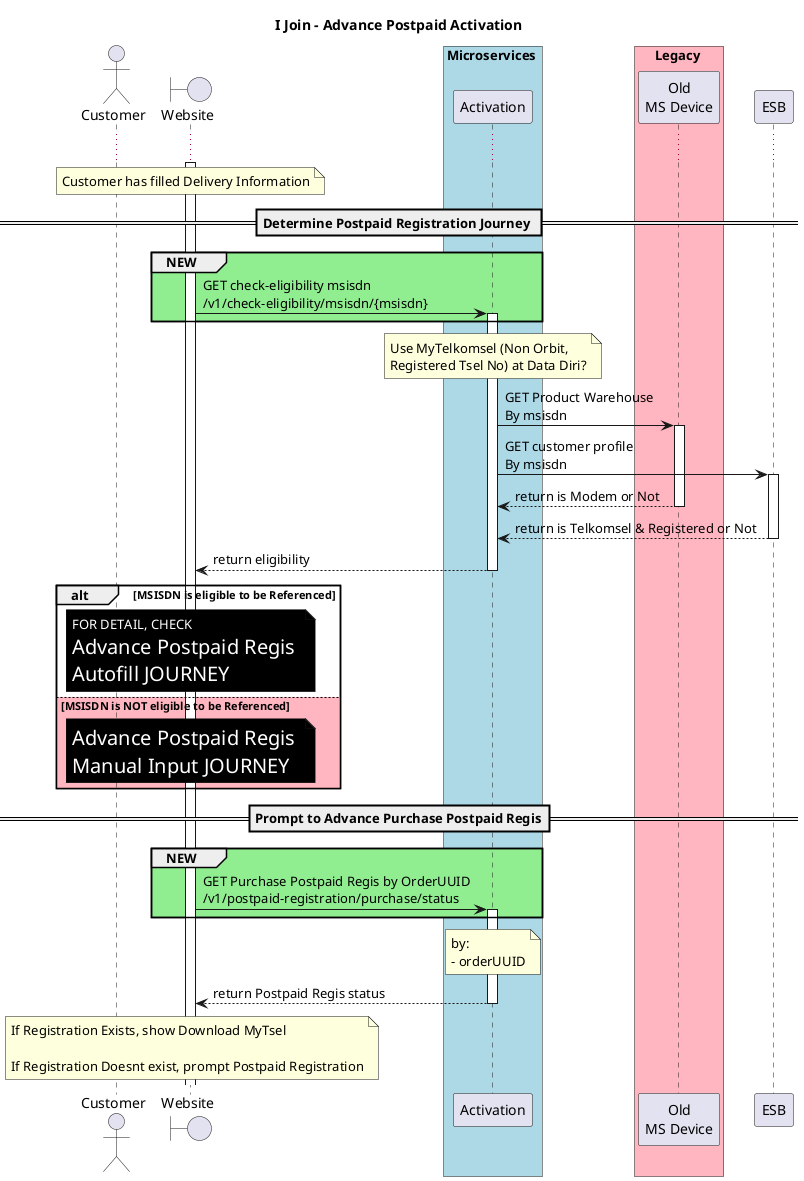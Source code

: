 @startuml "I Join - Advance Postpaid Activation"

title "I Join - Advance Postpaid Activation"

actor Customer as cust
boundary Website as web

box Microservices #LightBlue
participant Activation as msActivation
end box
box Legacy #LightPink
participant "Old\nMS Device" as msDevice
end box

participant ESB as esb


activate web
...
note over web
    Customer has filled Delivery Information
end note

== Determine Postpaid Registration Journey ==
group #LightGreen NEW
    web -> msActivation ++: GET check-eligibility msisdn\n/v1/check-eligibility/msisdn/{msisdn}
end
note over msActivation
    Use MyTelkomsel (Non Orbit, 
    Registered Tsel No) at Data Diri?
end note
msActivation -> msDevice ++: GET Product Warehouse \nBy msisdn
msActivation -> esb ++: GET customer profile \nBy msisdn
msDevice --> msActivation --: return is Modem or Not
esb --> msActivation --: return is Telkomsel & Registered or Not
    msActivation --> web --: return eligibility

alt MSISDN is eligible to be Referenced
    note over web #Black
        <color #FFF>FOR DETAIL, CHECK</color>
        <color #FFF><size:20>Advance Postpaid Regis </size></color>
        <color #FFF><size:20>Autofill JOURNEY</size></color>
    end note
else #LightPink MSISDN is NOT eligible to be Referenced
    note over web #Black
        <color #FFF><size:20>Advance Postpaid Regis </size></color>
        <color #FFF><size:20>Manual Input JOURNEY</size></color>
    end note

end

== Prompt to Advance Purchase Postpaid Regis==
group #LightGreen NEW
    web -> msActivation ++: GET Purchase Postpaid Regis by OrderUUID\n/v1/postpaid-registration/purchase/status
end
note over msActivation
    by:
    - orderUUID
end note
msActivation --> web --: return Postpaid Regis status


note over web
    If Registration Exists, show Download MyTsel

    If Registration Doesnt exist, prompt Postpaid Registration
end note


@enduml